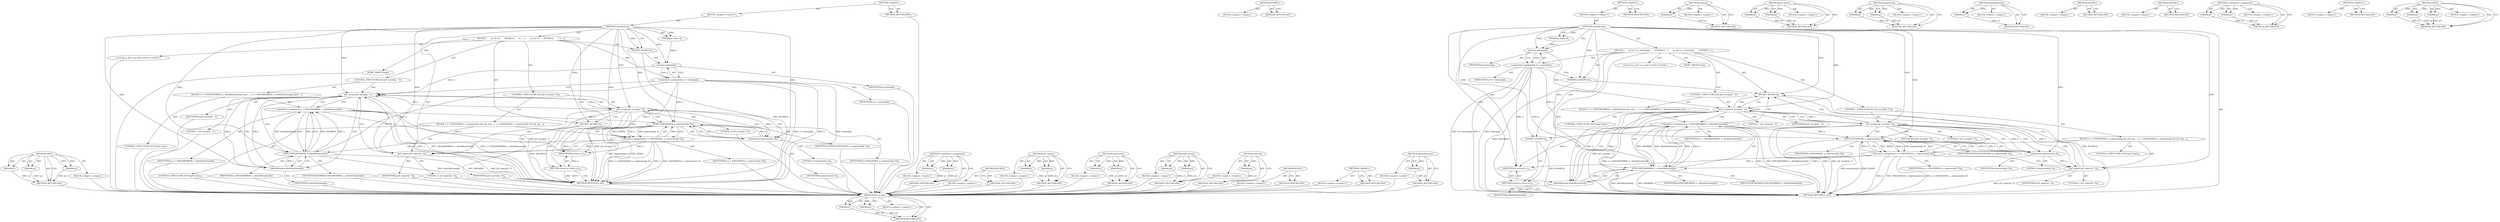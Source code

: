 digraph "EXP2" {
vulnerable_93 [label=<(METHOD,EXP2)>];
vulnerable_94 [label=<(PARAM,p1)>];
vulnerable_95 [label=<(PARAM,p2)>];
vulnerable_96 [label=<(PARAM,p3)>];
vulnerable_97 [label=<(BLOCK,&lt;empty&gt;,&lt;empty&gt;)>];
vulnerable_98 [label=<(METHOD_RETURN,ANY)>];
vulnerable_6 [label=<(METHOD,&lt;global&gt;)<SUB>1</SUB>>];
vulnerable_7 [label=<(BLOCK,&lt;empty&gt;,&lt;empty&gt;)<SUB>1</SUB>>];
vulnerable_8 [label=<(METHOD,memberexp)<SUB>1</SUB>>];
vulnerable_9 [label=<(PARAM,js_State *J)<SUB>1</SUB>>];
vulnerable_10 [label=<(BLOCK,{
       js_Ast *a;
       INCREC();
       a =...,{
       js_Ast *a;
       INCREC();
       a =...)<SUB>2</SUB>>];
vulnerable_11 [label="<(LOCAL,js_Ast* a: js_Ast*)<SUB>3</SUB>>"];
vulnerable_12 [label=<(INCREC,INCREC())<SUB>4</SUB>>];
vulnerable_13 [label=<(&lt;operator&gt;.assignment,a = newexp(J))<SUB>5</SUB>>];
vulnerable_14 [label=<(IDENTIFIER,a,a = newexp(J))<SUB>5</SUB>>];
vulnerable_15 [label=<(newexp,newexp(J))<SUB>5</SUB>>];
vulnerable_16 [label=<(IDENTIFIER,J,newexp(J))<SUB>5</SUB>>];
vulnerable_17 [label=<(JUMP_TARGET,loop)<SUB>6</SUB>>];
vulnerable_18 [label=<(CONTROL_STRUCTURE,IF,if (jsP_accept(J, '.')))<SUB>7</SUB>>];
vulnerable_19 [label=<(jsP_accept,jsP_accept(J, '.'))<SUB>7</SUB>>];
vulnerable_20 [label=<(IDENTIFIER,J,jsP_accept(J, '.'))<SUB>7</SUB>>];
vulnerable_21 [label=<(LITERAL,'.',jsP_accept(J, '.'))<SUB>7</SUB>>];
vulnerable_22 [label=<(BLOCK,{ a = EXP2(MEMBER, a, identifiername(J)); goto ...,{ a = EXP2(MEMBER, a, identifiername(J)); goto ...)<SUB>7</SUB>>];
vulnerable_23 [label=<(&lt;operator&gt;.assignment,a = EXP2(MEMBER, a, identifiername(J)))<SUB>7</SUB>>];
vulnerable_24 [label=<(IDENTIFIER,a,a = EXP2(MEMBER, a, identifiername(J)))<SUB>7</SUB>>];
vulnerable_25 [label=<(EXP2,EXP2(MEMBER, a, identifiername(J)))<SUB>7</SUB>>];
vulnerable_26 [label=<(IDENTIFIER,MEMBER,EXP2(MEMBER, a, identifiername(J)))<SUB>7</SUB>>];
vulnerable_27 [label=<(IDENTIFIER,a,EXP2(MEMBER, a, identifiername(J)))<SUB>7</SUB>>];
vulnerable_28 [label=<(identifiername,identifiername(J))<SUB>7</SUB>>];
vulnerable_29 [label=<(IDENTIFIER,J,identifiername(J))<SUB>7</SUB>>];
vulnerable_30 [label=<(CONTROL_STRUCTURE,GOTO,goto loop;)<SUB>7</SUB>>];
vulnerable_31 [label=<(CONTROL_STRUCTURE,IF,if (jsP_accept(J, '[')))<SUB>8</SUB>>];
vulnerable_32 [label=<(jsP_accept,jsP_accept(J, '['))<SUB>8</SUB>>];
vulnerable_33 [label=<(IDENTIFIER,J,jsP_accept(J, '['))<SUB>8</SUB>>];
vulnerable_34 [label=<(LITERAL,'[',jsP_accept(J, '['))<SUB>8</SUB>>];
vulnerable_35 [label=<(BLOCK,{ a = EXP2(INDEX, a, expression(J, 0)); jsP_exp...,{ a = EXP2(INDEX, a, expression(J, 0)); jsP_exp...)<SUB>8</SUB>>];
vulnerable_36 [label=<(&lt;operator&gt;.assignment,a = EXP2(INDEX, a, expression(J, 0)))<SUB>8</SUB>>];
vulnerable_37 [label=<(IDENTIFIER,a,a = EXP2(INDEX, a, expression(J, 0)))<SUB>8</SUB>>];
vulnerable_38 [label=<(EXP2,EXP2(INDEX, a, expression(J, 0)))<SUB>8</SUB>>];
vulnerable_39 [label=<(IDENTIFIER,INDEX,EXP2(INDEX, a, expression(J, 0)))<SUB>8</SUB>>];
vulnerable_40 [label=<(IDENTIFIER,a,EXP2(INDEX, a, expression(J, 0)))<SUB>8</SUB>>];
vulnerable_41 [label=<(expression,expression(J, 0))<SUB>8</SUB>>];
vulnerable_42 [label=<(IDENTIFIER,J,expression(J, 0))<SUB>8</SUB>>];
vulnerable_43 [label=<(LITERAL,0,expression(J, 0))<SUB>8</SUB>>];
vulnerable_44 [label=<(jsP_expect,jsP_expect(J, ']'))<SUB>8</SUB>>];
vulnerable_45 [label=<(IDENTIFIER,J,jsP_expect(J, ']'))<SUB>8</SUB>>];
vulnerable_46 [label=<(LITERAL,']',jsP_expect(J, ']'))<SUB>8</SUB>>];
vulnerable_47 [label=<(CONTROL_STRUCTURE,GOTO,goto loop;)<SUB>8</SUB>>];
vulnerable_48 [label=<(DECREC,DECREC())<SUB>9</SUB>>];
vulnerable_49 [label=<(RETURN,return a;,return a;)<SUB>10</SUB>>];
vulnerable_50 [label=<(IDENTIFIER,a,return a;)<SUB>10</SUB>>];
vulnerable_51 [label=<(METHOD_RETURN,js_Ast)<SUB>1</SUB>>];
vulnerable_53 [label=<(METHOD_RETURN,ANY)<SUB>1</SUB>>];
vulnerable_79 [label=<(METHOD,&lt;operator&gt;.assignment)>];
vulnerable_80 [label=<(PARAM,p1)>];
vulnerable_81 [label=<(PARAM,p2)>];
vulnerable_82 [label=<(BLOCK,&lt;empty&gt;,&lt;empty&gt;)>];
vulnerable_83 [label=<(METHOD_RETURN,ANY)>];
vulnerable_113 [label=<(METHOD,DECREC)>];
vulnerable_114 [label=<(BLOCK,&lt;empty&gt;,&lt;empty&gt;)>];
vulnerable_115 [label=<(METHOD_RETURN,ANY)>];
vulnerable_108 [label=<(METHOD,jsP_expect)>];
vulnerable_109 [label=<(PARAM,p1)>];
vulnerable_110 [label=<(PARAM,p2)>];
vulnerable_111 [label=<(BLOCK,&lt;empty&gt;,&lt;empty&gt;)>];
vulnerable_112 [label=<(METHOD_RETURN,ANY)>];
vulnerable_103 [label=<(METHOD,expression)>];
vulnerable_104 [label=<(PARAM,p1)>];
vulnerable_105 [label=<(PARAM,p2)>];
vulnerable_106 [label=<(BLOCK,&lt;empty&gt;,&lt;empty&gt;)>];
vulnerable_107 [label=<(METHOD_RETURN,ANY)>];
vulnerable_88 [label=<(METHOD,jsP_accept)>];
vulnerable_89 [label=<(PARAM,p1)>];
vulnerable_90 [label=<(PARAM,p2)>];
vulnerable_91 [label=<(BLOCK,&lt;empty&gt;,&lt;empty&gt;)>];
vulnerable_92 [label=<(METHOD_RETURN,ANY)>];
vulnerable_84 [label=<(METHOD,newexp)>];
vulnerable_85 [label=<(PARAM,p1)>];
vulnerable_86 [label=<(BLOCK,&lt;empty&gt;,&lt;empty&gt;)>];
vulnerable_87 [label=<(METHOD_RETURN,ANY)>];
vulnerable_76 [label=<(METHOD,INCREC)>];
vulnerable_77 [label=<(BLOCK,&lt;empty&gt;,&lt;empty&gt;)>];
vulnerable_78 [label=<(METHOD_RETURN,ANY)>];
vulnerable_70 [label=<(METHOD,&lt;global&gt;)<SUB>1</SUB>>];
vulnerable_71 [label=<(BLOCK,&lt;empty&gt;,&lt;empty&gt;)>];
vulnerable_72 [label=<(METHOD_RETURN,ANY)>];
vulnerable_99 [label=<(METHOD,identifiername)>];
vulnerable_100 [label=<(PARAM,p1)>];
vulnerable_101 [label=<(BLOCK,&lt;empty&gt;,&lt;empty&gt;)>];
vulnerable_102 [label=<(METHOD_RETURN,ANY)>];
fixed_92 [label=<(METHOD,jsP_accept)>];
fixed_93 [label=<(PARAM,p1)>];
fixed_94 [label=<(PARAM,p2)>];
fixed_95 [label=<(BLOCK,&lt;empty&gt;,&lt;empty&gt;)>];
fixed_96 [label=<(METHOD_RETURN,ANY)>];
fixed_117 [label=<(METHOD,POPREC)>];
fixed_118 [label=<(BLOCK,&lt;empty&gt;,&lt;empty&gt;)>];
fixed_119 [label=<(METHOD_RETURN,ANY)>];
fixed_6 [label=<(METHOD,&lt;global&gt;)<SUB>1</SUB>>];
fixed_7 [label=<(BLOCK,&lt;empty&gt;,&lt;empty&gt;)<SUB>1</SUB>>];
fixed_8 [label=<(METHOD,memberexp)<SUB>1</SUB>>];
fixed_9 [label=<(PARAM,js_State *J)<SUB>1</SUB>>];
fixed_10 [label=<(BLOCK,{
       js_Ast *a = newexp(J);
       SAVEREC(...,{
       js_Ast *a = newexp(J);
       SAVEREC(...)<SUB>2</SUB>>];
fixed_11 [label="<(LOCAL,js_Ast* a: js_Ast*)<SUB>3</SUB>>"];
fixed_12 [label=<(&lt;operator&gt;.assignment,*a = newexp(J))<SUB>3</SUB>>];
fixed_13 [label=<(IDENTIFIER,a,*a = newexp(J))<SUB>3</SUB>>];
fixed_14 [label=<(newexp,newexp(J))<SUB>3</SUB>>];
fixed_15 [label=<(IDENTIFIER,J,newexp(J))<SUB>3</SUB>>];
fixed_16 [label=<(SAVEREC,SAVEREC())<SUB>4</SUB>>];
fixed_17 [label=<(JUMP_TARGET,loop)<SUB>5</SUB>>];
fixed_18 [label=<(INCREC,INCREC())<SUB>6</SUB>>];
fixed_19 [label=<(CONTROL_STRUCTURE,IF,if (jsP_accept(J, '.')))<SUB>7</SUB>>];
fixed_20 [label=<(jsP_accept,jsP_accept(J, '.'))<SUB>7</SUB>>];
fixed_21 [label=<(IDENTIFIER,J,jsP_accept(J, '.'))<SUB>7</SUB>>];
fixed_22 [label=<(LITERAL,'.',jsP_accept(J, '.'))<SUB>7</SUB>>];
fixed_23 [label=<(BLOCK,{ a = EXP2(MEMBER, a, identifiername(J)); goto ...,{ a = EXP2(MEMBER, a, identifiername(J)); goto ...)<SUB>7</SUB>>];
fixed_24 [label=<(&lt;operator&gt;.assignment,a = EXP2(MEMBER, a, identifiername(J)))<SUB>7</SUB>>];
fixed_25 [label=<(IDENTIFIER,a,a = EXP2(MEMBER, a, identifiername(J)))<SUB>7</SUB>>];
fixed_26 [label=<(EXP2,EXP2(MEMBER, a, identifiername(J)))<SUB>7</SUB>>];
fixed_27 [label=<(IDENTIFIER,MEMBER,EXP2(MEMBER, a, identifiername(J)))<SUB>7</SUB>>];
fixed_28 [label=<(IDENTIFIER,a,EXP2(MEMBER, a, identifiername(J)))<SUB>7</SUB>>];
fixed_29 [label=<(identifiername,identifiername(J))<SUB>7</SUB>>];
fixed_30 [label=<(IDENTIFIER,J,identifiername(J))<SUB>7</SUB>>];
fixed_31 [label=<(CONTROL_STRUCTURE,GOTO,goto loop;)<SUB>7</SUB>>];
fixed_32 [label=<(CONTROL_STRUCTURE,IF,if (jsP_accept(J, '[')))<SUB>8</SUB>>];
fixed_33 [label=<(jsP_accept,jsP_accept(J, '['))<SUB>8</SUB>>];
fixed_34 [label=<(IDENTIFIER,J,jsP_accept(J, '['))<SUB>8</SUB>>];
fixed_35 [label=<(LITERAL,'[',jsP_accept(J, '['))<SUB>8</SUB>>];
fixed_36 [label=<(BLOCK,{ a = EXP2(INDEX, a, expression(J, 0)); jsP_exp...,{ a = EXP2(INDEX, a, expression(J, 0)); jsP_exp...)<SUB>8</SUB>>];
fixed_37 [label=<(&lt;operator&gt;.assignment,a = EXP2(INDEX, a, expression(J, 0)))<SUB>8</SUB>>];
fixed_38 [label=<(IDENTIFIER,a,a = EXP2(INDEX, a, expression(J, 0)))<SUB>8</SUB>>];
fixed_39 [label=<(EXP2,EXP2(INDEX, a, expression(J, 0)))<SUB>8</SUB>>];
fixed_40 [label=<(IDENTIFIER,INDEX,EXP2(INDEX, a, expression(J, 0)))<SUB>8</SUB>>];
fixed_41 [label=<(IDENTIFIER,a,EXP2(INDEX, a, expression(J, 0)))<SUB>8</SUB>>];
fixed_42 [label=<(expression,expression(J, 0))<SUB>8</SUB>>];
fixed_43 [label=<(IDENTIFIER,J,expression(J, 0))<SUB>8</SUB>>];
fixed_44 [label=<(LITERAL,0,expression(J, 0))<SUB>8</SUB>>];
fixed_45 [label=<(jsP_expect,jsP_expect(J, ']'))<SUB>8</SUB>>];
fixed_46 [label=<(IDENTIFIER,J,jsP_expect(J, ']'))<SUB>8</SUB>>];
fixed_47 [label=<(LITERAL,']',jsP_expect(J, ']'))<SUB>8</SUB>>];
fixed_48 [label=<(CONTROL_STRUCTURE,GOTO,goto loop;)<SUB>8</SUB>>];
fixed_49 [label=<(POPREC,POPREC())<SUB>9</SUB>>];
fixed_50 [label=<(RETURN,return a;,return a;)<SUB>10</SUB>>];
fixed_51 [label=<(IDENTIFIER,a,return a;)<SUB>10</SUB>>];
fixed_52 [label=<(METHOD_RETURN,js_Ast)<SUB>1</SUB>>];
fixed_54 [label=<(METHOD_RETURN,ANY)<SUB>1</SUB>>];
fixed_82 [label=<(METHOD,newexp)>];
fixed_83 [label=<(PARAM,p1)>];
fixed_84 [label=<(BLOCK,&lt;empty&gt;,&lt;empty&gt;)>];
fixed_85 [label=<(METHOD_RETURN,ANY)>];
fixed_112 [label=<(METHOD,jsP_expect)>];
fixed_113 [label=<(PARAM,p1)>];
fixed_114 [label=<(PARAM,p2)>];
fixed_115 [label=<(BLOCK,&lt;empty&gt;,&lt;empty&gt;)>];
fixed_116 [label=<(METHOD_RETURN,ANY)>];
fixed_107 [label=<(METHOD,expression)>];
fixed_108 [label=<(PARAM,p1)>];
fixed_109 [label=<(PARAM,p2)>];
fixed_110 [label=<(BLOCK,&lt;empty&gt;,&lt;empty&gt;)>];
fixed_111 [label=<(METHOD_RETURN,ANY)>];
fixed_103 [label=<(METHOD,identifiername)>];
fixed_104 [label=<(PARAM,p1)>];
fixed_105 [label=<(BLOCK,&lt;empty&gt;,&lt;empty&gt;)>];
fixed_106 [label=<(METHOD_RETURN,ANY)>];
fixed_89 [label=<(METHOD,INCREC)>];
fixed_90 [label=<(BLOCK,&lt;empty&gt;,&lt;empty&gt;)>];
fixed_91 [label=<(METHOD_RETURN,ANY)>];
fixed_86 [label=<(METHOD,SAVEREC)>];
fixed_87 [label=<(BLOCK,&lt;empty&gt;,&lt;empty&gt;)>];
fixed_88 [label=<(METHOD_RETURN,ANY)>];
fixed_77 [label=<(METHOD,&lt;operator&gt;.assignment)>];
fixed_78 [label=<(PARAM,p1)>];
fixed_79 [label=<(PARAM,p2)>];
fixed_80 [label=<(BLOCK,&lt;empty&gt;,&lt;empty&gt;)>];
fixed_81 [label=<(METHOD_RETURN,ANY)>];
fixed_71 [label=<(METHOD,&lt;global&gt;)<SUB>1</SUB>>];
fixed_72 [label=<(BLOCK,&lt;empty&gt;,&lt;empty&gt;)>];
fixed_73 [label=<(METHOD_RETURN,ANY)>];
fixed_97 [label=<(METHOD,EXP2)>];
fixed_98 [label=<(PARAM,p1)>];
fixed_99 [label=<(PARAM,p2)>];
fixed_100 [label=<(PARAM,p3)>];
fixed_101 [label=<(BLOCK,&lt;empty&gt;,&lt;empty&gt;)>];
fixed_102 [label=<(METHOD_RETURN,ANY)>];
vulnerable_93 -> vulnerable_94  [key=0, label="AST: "];
vulnerable_93 -> vulnerable_94  [key=1, label="DDG: "];
vulnerable_93 -> vulnerable_97  [key=0, label="AST: "];
vulnerable_93 -> vulnerable_95  [key=0, label="AST: "];
vulnerable_93 -> vulnerable_95  [key=1, label="DDG: "];
vulnerable_93 -> vulnerable_98  [key=0, label="AST: "];
vulnerable_93 -> vulnerable_98  [key=1, label="CFG: "];
vulnerable_93 -> vulnerable_96  [key=0, label="AST: "];
vulnerable_93 -> vulnerable_96  [key=1, label="DDG: "];
vulnerable_94 -> vulnerable_98  [key=0, label="DDG: p1"];
vulnerable_95 -> vulnerable_98  [key=0, label="DDG: p2"];
vulnerable_96 -> vulnerable_98  [key=0, label="DDG: p3"];
vulnerable_97 -> fixed_92  [key=0];
vulnerable_98 -> fixed_92  [key=0];
vulnerable_6 -> vulnerable_7  [key=0, label="AST: "];
vulnerable_6 -> vulnerable_53  [key=0, label="AST: "];
vulnerable_6 -> vulnerable_53  [key=1, label="CFG: "];
vulnerable_7 -> vulnerable_8  [key=0, label="AST: "];
vulnerable_8 -> vulnerable_9  [key=0, label="AST: "];
vulnerable_8 -> vulnerable_9  [key=1, label="DDG: "];
vulnerable_8 -> vulnerable_10  [key=0, label="AST: "];
vulnerable_8 -> vulnerable_51  [key=0, label="AST: "];
vulnerable_8 -> vulnerable_12  [key=0, label="CFG: "];
vulnerable_8 -> vulnerable_12  [key=1, label="DDG: "];
vulnerable_8 -> vulnerable_48  [key=0, label="DDG: "];
vulnerable_8 -> vulnerable_50  [key=0, label="DDG: "];
vulnerable_8 -> vulnerable_15  [key=0, label="DDG: "];
vulnerable_8 -> vulnerable_19  [key=0, label="DDG: "];
vulnerable_8 -> vulnerable_32  [key=0, label="DDG: "];
vulnerable_8 -> vulnerable_44  [key=0, label="DDG: "];
vulnerable_8 -> vulnerable_25  [key=0, label="DDG: "];
vulnerable_8 -> vulnerable_38  [key=0, label="DDG: "];
vulnerable_8 -> vulnerable_28  [key=0, label="DDG: "];
vulnerable_8 -> vulnerable_41  [key=0, label="DDG: "];
vulnerable_9 -> vulnerable_15  [key=0, label="DDG: J"];
vulnerable_10 -> vulnerable_11  [key=0, label="AST: "];
vulnerable_10 -> vulnerable_12  [key=0, label="AST: "];
vulnerable_10 -> vulnerable_13  [key=0, label="AST: "];
vulnerable_10 -> vulnerable_17  [key=0, label="AST: "];
vulnerable_10 -> vulnerable_18  [key=0, label="AST: "];
vulnerable_10 -> vulnerable_31  [key=0, label="AST: "];
vulnerable_10 -> vulnerable_48  [key=0, label="AST: "];
vulnerable_10 -> vulnerable_49  [key=0, label="AST: "];
vulnerable_11 -> fixed_92  [key=0];
vulnerable_12 -> vulnerable_15  [key=0, label="CFG: "];
vulnerable_12 -> vulnerable_51  [key=0, label="DDG: INCREC()"];
vulnerable_13 -> vulnerable_14  [key=0, label="AST: "];
vulnerable_13 -> vulnerable_15  [key=0, label="AST: "];
vulnerable_13 -> vulnerable_19  [key=0, label="CFG: "];
vulnerable_13 -> vulnerable_51  [key=0, label="DDG: a"];
vulnerable_13 -> vulnerable_51  [key=1, label="DDG: newexp(J)"];
vulnerable_13 -> vulnerable_51  [key=2, label="DDG: a = newexp(J)"];
vulnerable_13 -> vulnerable_50  [key=0, label="DDG: a"];
vulnerable_13 -> vulnerable_25  [key=0, label="DDG: a"];
vulnerable_13 -> vulnerable_38  [key=0, label="DDG: a"];
vulnerable_14 -> fixed_92  [key=0];
vulnerable_15 -> vulnerable_16  [key=0, label="AST: "];
vulnerable_15 -> vulnerable_13  [key=0, label="CFG: "];
vulnerable_15 -> vulnerable_13  [key=1, label="DDG: J"];
vulnerable_15 -> vulnerable_19  [key=0, label="DDG: J"];
vulnerable_16 -> fixed_92  [key=0];
vulnerable_17 -> fixed_92  [key=0];
vulnerable_18 -> vulnerable_19  [key=0, label="AST: "];
vulnerable_18 -> vulnerable_22  [key=0, label="AST: "];
vulnerable_19 -> vulnerable_20  [key=0, label="AST: "];
vulnerable_19 -> vulnerable_21  [key=0, label="AST: "];
vulnerable_19 -> vulnerable_28  [key=0, label="CFG: "];
vulnerable_19 -> vulnerable_28  [key=1, label="DDG: J"];
vulnerable_19 -> vulnerable_28  [key=2, label="CDG: "];
vulnerable_19 -> vulnerable_32  [key=0, label="CFG: "];
vulnerable_19 -> vulnerable_32  [key=1, label="DDG: J"];
vulnerable_19 -> vulnerable_51  [key=0, label="DDG: jsP_accept(J, '.')"];
vulnerable_19 -> vulnerable_23  [key=0, label="CDG: "];
vulnerable_19 -> vulnerable_19  [key=0, label="CDG: "];
vulnerable_19 -> vulnerable_25  [key=0, label="CDG: "];
vulnerable_20 -> fixed_92  [key=0];
vulnerable_21 -> fixed_92  [key=0];
vulnerable_22 -> vulnerable_23  [key=0, label="AST: "];
vulnerable_22 -> vulnerable_30  [key=0, label="AST: "];
vulnerable_23 -> vulnerable_24  [key=0, label="AST: "];
vulnerable_23 -> vulnerable_25  [key=0, label="AST: "];
vulnerable_23 -> vulnerable_25  [key=1, label="DDG: a"];
vulnerable_23 -> vulnerable_19  [key=0, label="CFG: "];
vulnerable_23 -> vulnerable_51  [key=0, label="DDG: a"];
vulnerable_23 -> vulnerable_51  [key=1, label="DDG: EXP2(MEMBER, a, identifiername(J))"];
vulnerable_23 -> vulnerable_51  [key=2, label="DDG: a = EXP2(MEMBER, a, identifiername(J))"];
vulnerable_23 -> vulnerable_50  [key=0, label="DDG: a"];
vulnerable_23 -> vulnerable_38  [key=0, label="DDG: a"];
vulnerable_24 -> fixed_92  [key=0];
vulnerable_25 -> vulnerable_26  [key=0, label="AST: "];
vulnerable_25 -> vulnerable_27  [key=0, label="AST: "];
vulnerable_25 -> vulnerable_28  [key=0, label="AST: "];
vulnerable_25 -> vulnerable_23  [key=0, label="CFG: "];
vulnerable_25 -> vulnerable_23  [key=1, label="DDG: MEMBER"];
vulnerable_25 -> vulnerable_23  [key=2, label="DDG: a"];
vulnerable_25 -> vulnerable_23  [key=3, label="DDG: identifiername(J)"];
vulnerable_25 -> vulnerable_51  [key=0, label="DDG: identifiername(J)"];
vulnerable_25 -> vulnerable_51  [key=1, label="DDG: MEMBER"];
vulnerable_26 -> fixed_92  [key=0];
vulnerable_27 -> fixed_92  [key=0];
vulnerable_28 -> vulnerable_29  [key=0, label="AST: "];
vulnerable_28 -> vulnerable_25  [key=0, label="CFG: "];
vulnerable_28 -> vulnerable_25  [key=1, label="DDG: J"];
vulnerable_28 -> vulnerable_19  [key=0, label="DDG: J"];
vulnerable_29 -> fixed_92  [key=0];
vulnerable_30 -> fixed_92  [key=0];
vulnerable_31 -> vulnerable_32  [key=0, label="AST: "];
vulnerable_31 -> vulnerable_35  [key=0, label="AST: "];
vulnerable_32 -> vulnerable_33  [key=0, label="AST: "];
vulnerable_32 -> vulnerable_34  [key=0, label="AST: "];
vulnerable_32 -> vulnerable_48  [key=0, label="CFG: "];
vulnerable_32 -> vulnerable_41  [key=0, label="CFG: "];
vulnerable_32 -> vulnerable_41  [key=1, label="DDG: J"];
vulnerable_32 -> vulnerable_41  [key=2, label="CDG: "];
vulnerable_32 -> vulnerable_51  [key=0, label="DDG: J"];
vulnerable_32 -> vulnerable_51  [key=1, label="DDG: jsP_accept(J, '[')"];
vulnerable_32 -> vulnerable_32  [key=0, label="CDG: "];
vulnerable_32 -> vulnerable_19  [key=0, label="CDG: "];
vulnerable_32 -> vulnerable_36  [key=0, label="CDG: "];
vulnerable_32 -> vulnerable_38  [key=0, label="CDG: "];
vulnerable_32 -> vulnerable_44  [key=0, label="CDG: "];
vulnerable_33 -> fixed_92  [key=0];
vulnerable_34 -> fixed_92  [key=0];
vulnerable_35 -> vulnerable_36  [key=0, label="AST: "];
vulnerable_35 -> vulnerable_44  [key=0, label="AST: "];
vulnerable_35 -> vulnerable_47  [key=0, label="AST: "];
vulnerable_36 -> vulnerable_37  [key=0, label="AST: "];
vulnerable_36 -> vulnerable_38  [key=0, label="AST: "];
vulnerable_36 -> vulnerable_38  [key=1, label="DDG: a"];
vulnerable_36 -> vulnerable_44  [key=0, label="CFG: "];
vulnerable_36 -> vulnerable_51  [key=0, label="DDG: a"];
vulnerable_36 -> vulnerable_51  [key=1, label="DDG: EXP2(INDEX, a, expression(J, 0))"];
vulnerable_36 -> vulnerable_51  [key=2, label="DDG: a = EXP2(INDEX, a, expression(J, 0))"];
vulnerable_36 -> vulnerable_50  [key=0, label="DDG: a"];
vulnerable_36 -> vulnerable_25  [key=0, label="DDG: a"];
vulnerable_37 -> fixed_92  [key=0];
vulnerable_38 -> vulnerable_39  [key=0, label="AST: "];
vulnerable_38 -> vulnerable_40  [key=0, label="AST: "];
vulnerable_38 -> vulnerable_41  [key=0, label="AST: "];
vulnerable_38 -> vulnerable_36  [key=0, label="CFG: "];
vulnerable_38 -> vulnerable_36  [key=1, label="DDG: INDEX"];
vulnerable_38 -> vulnerable_36  [key=2, label="DDG: a"];
vulnerable_38 -> vulnerable_36  [key=3, label="DDG: expression(J, 0)"];
vulnerable_38 -> vulnerable_51  [key=0, label="DDG: expression(J, 0)"];
vulnerable_38 -> vulnerable_51  [key=1, label="DDG: INDEX"];
vulnerable_39 -> fixed_92  [key=0];
vulnerable_40 -> fixed_92  [key=0];
vulnerable_41 -> vulnerable_42  [key=0, label="AST: "];
vulnerable_41 -> vulnerable_43  [key=0, label="AST: "];
vulnerable_41 -> vulnerable_38  [key=0, label="CFG: "];
vulnerable_41 -> vulnerable_38  [key=1, label="DDG: J"];
vulnerable_41 -> vulnerable_38  [key=2, label="DDG: 0"];
vulnerable_41 -> vulnerable_44  [key=0, label="DDG: J"];
vulnerable_42 -> fixed_92  [key=0];
vulnerable_43 -> fixed_92  [key=0];
vulnerable_44 -> vulnerable_45  [key=0, label="AST: "];
vulnerable_44 -> vulnerable_46  [key=0, label="AST: "];
vulnerable_44 -> vulnerable_19  [key=0, label="CFG: "];
vulnerable_44 -> vulnerable_19  [key=1, label="DDG: J"];
vulnerable_44 -> vulnerable_51  [key=0, label="DDG: jsP_expect(J, ']')"];
vulnerable_45 -> fixed_92  [key=0];
vulnerable_46 -> fixed_92  [key=0];
vulnerable_47 -> fixed_92  [key=0];
vulnerable_48 -> vulnerable_49  [key=0, label="CFG: "];
vulnerable_48 -> vulnerable_51  [key=0, label="DDG: DECREC()"];
vulnerable_49 -> vulnerable_50  [key=0, label="AST: "];
vulnerable_49 -> vulnerable_51  [key=0, label="CFG: "];
vulnerable_49 -> vulnerable_51  [key=1, label="DDG: &lt;RET&gt;"];
vulnerable_50 -> vulnerable_49  [key=0, label="DDG: a"];
vulnerable_51 -> fixed_92  [key=0];
vulnerable_53 -> fixed_92  [key=0];
vulnerable_79 -> vulnerable_80  [key=0, label="AST: "];
vulnerable_79 -> vulnerable_80  [key=1, label="DDG: "];
vulnerable_79 -> vulnerable_82  [key=0, label="AST: "];
vulnerable_79 -> vulnerable_81  [key=0, label="AST: "];
vulnerable_79 -> vulnerable_81  [key=1, label="DDG: "];
vulnerable_79 -> vulnerable_83  [key=0, label="AST: "];
vulnerable_79 -> vulnerable_83  [key=1, label="CFG: "];
vulnerable_80 -> vulnerable_83  [key=0, label="DDG: p1"];
vulnerable_81 -> vulnerable_83  [key=0, label="DDG: p2"];
vulnerable_82 -> fixed_92  [key=0];
vulnerable_83 -> fixed_92  [key=0];
vulnerable_113 -> vulnerable_114  [key=0, label="AST: "];
vulnerable_113 -> vulnerable_115  [key=0, label="AST: "];
vulnerable_113 -> vulnerable_115  [key=1, label="CFG: "];
vulnerable_114 -> fixed_92  [key=0];
vulnerable_115 -> fixed_92  [key=0];
vulnerable_108 -> vulnerable_109  [key=0, label="AST: "];
vulnerable_108 -> vulnerable_109  [key=1, label="DDG: "];
vulnerable_108 -> vulnerable_111  [key=0, label="AST: "];
vulnerable_108 -> vulnerable_110  [key=0, label="AST: "];
vulnerable_108 -> vulnerable_110  [key=1, label="DDG: "];
vulnerable_108 -> vulnerable_112  [key=0, label="AST: "];
vulnerable_108 -> vulnerable_112  [key=1, label="CFG: "];
vulnerable_109 -> vulnerable_112  [key=0, label="DDG: p1"];
vulnerable_110 -> vulnerable_112  [key=0, label="DDG: p2"];
vulnerable_111 -> fixed_92  [key=0];
vulnerable_112 -> fixed_92  [key=0];
vulnerable_103 -> vulnerable_104  [key=0, label="AST: "];
vulnerable_103 -> vulnerable_104  [key=1, label="DDG: "];
vulnerable_103 -> vulnerable_106  [key=0, label="AST: "];
vulnerable_103 -> vulnerable_105  [key=0, label="AST: "];
vulnerable_103 -> vulnerable_105  [key=1, label="DDG: "];
vulnerable_103 -> vulnerable_107  [key=0, label="AST: "];
vulnerable_103 -> vulnerable_107  [key=1, label="CFG: "];
vulnerable_104 -> vulnerable_107  [key=0, label="DDG: p1"];
vulnerable_105 -> vulnerable_107  [key=0, label="DDG: p2"];
vulnerable_106 -> fixed_92  [key=0];
vulnerable_107 -> fixed_92  [key=0];
vulnerable_88 -> vulnerable_89  [key=0, label="AST: "];
vulnerable_88 -> vulnerable_89  [key=1, label="DDG: "];
vulnerable_88 -> vulnerable_91  [key=0, label="AST: "];
vulnerable_88 -> vulnerable_90  [key=0, label="AST: "];
vulnerable_88 -> vulnerable_90  [key=1, label="DDG: "];
vulnerable_88 -> vulnerable_92  [key=0, label="AST: "];
vulnerable_88 -> vulnerable_92  [key=1, label="CFG: "];
vulnerable_89 -> vulnerable_92  [key=0, label="DDG: p1"];
vulnerable_90 -> vulnerable_92  [key=0, label="DDG: p2"];
vulnerable_91 -> fixed_92  [key=0];
vulnerable_92 -> fixed_92  [key=0];
vulnerable_84 -> vulnerable_85  [key=0, label="AST: "];
vulnerable_84 -> vulnerable_85  [key=1, label="DDG: "];
vulnerable_84 -> vulnerable_86  [key=0, label="AST: "];
vulnerable_84 -> vulnerable_87  [key=0, label="AST: "];
vulnerable_84 -> vulnerable_87  [key=1, label="CFG: "];
vulnerable_85 -> vulnerable_87  [key=0, label="DDG: p1"];
vulnerable_86 -> fixed_92  [key=0];
vulnerable_87 -> fixed_92  [key=0];
vulnerable_76 -> vulnerable_77  [key=0, label="AST: "];
vulnerable_76 -> vulnerable_78  [key=0, label="AST: "];
vulnerable_76 -> vulnerable_78  [key=1, label="CFG: "];
vulnerable_77 -> fixed_92  [key=0];
vulnerable_78 -> fixed_92  [key=0];
vulnerable_70 -> vulnerable_71  [key=0, label="AST: "];
vulnerable_70 -> vulnerable_72  [key=0, label="AST: "];
vulnerable_70 -> vulnerable_72  [key=1, label="CFG: "];
vulnerable_71 -> fixed_92  [key=0];
vulnerable_72 -> fixed_92  [key=0];
vulnerable_99 -> vulnerable_100  [key=0, label="AST: "];
vulnerable_99 -> vulnerable_100  [key=1, label="DDG: "];
vulnerable_99 -> vulnerable_101  [key=0, label="AST: "];
vulnerable_99 -> vulnerable_102  [key=0, label="AST: "];
vulnerable_99 -> vulnerable_102  [key=1, label="CFG: "];
vulnerable_100 -> vulnerable_102  [key=0, label="DDG: p1"];
vulnerable_101 -> fixed_92  [key=0];
vulnerable_102 -> fixed_92  [key=0];
fixed_92 -> fixed_93  [key=0, label="AST: "];
fixed_92 -> fixed_93  [key=1, label="DDG: "];
fixed_92 -> fixed_95  [key=0, label="AST: "];
fixed_92 -> fixed_94  [key=0, label="AST: "];
fixed_92 -> fixed_94  [key=1, label="DDG: "];
fixed_92 -> fixed_96  [key=0, label="AST: "];
fixed_92 -> fixed_96  [key=1, label="CFG: "];
fixed_93 -> fixed_96  [key=0, label="DDG: p1"];
fixed_94 -> fixed_96  [key=0, label="DDG: p2"];
fixed_117 -> fixed_118  [key=0, label="AST: "];
fixed_117 -> fixed_119  [key=0, label="AST: "];
fixed_117 -> fixed_119  [key=1, label="CFG: "];
fixed_6 -> fixed_7  [key=0, label="AST: "];
fixed_6 -> fixed_54  [key=0, label="AST: "];
fixed_6 -> fixed_54  [key=1, label="CFG: "];
fixed_7 -> fixed_8  [key=0, label="AST: "];
fixed_8 -> fixed_9  [key=0, label="AST: "];
fixed_8 -> fixed_9  [key=1, label="DDG: "];
fixed_8 -> fixed_10  [key=0, label="AST: "];
fixed_8 -> fixed_52  [key=0, label="AST: "];
fixed_8 -> fixed_14  [key=0, label="CFG: "];
fixed_8 -> fixed_14  [key=1, label="DDG: "];
fixed_8 -> fixed_16  [key=0, label="DDG: "];
fixed_8 -> fixed_18  [key=0, label="DDG: "];
fixed_8 -> fixed_49  [key=0, label="DDG: "];
fixed_8 -> fixed_51  [key=0, label="DDG: "];
fixed_8 -> fixed_20  [key=0, label="DDG: "];
fixed_8 -> fixed_33  [key=0, label="DDG: "];
fixed_8 -> fixed_45  [key=0, label="DDG: "];
fixed_8 -> fixed_26  [key=0, label="DDG: "];
fixed_8 -> fixed_39  [key=0, label="DDG: "];
fixed_8 -> fixed_29  [key=0, label="DDG: "];
fixed_8 -> fixed_42  [key=0, label="DDG: "];
fixed_9 -> fixed_14  [key=0, label="DDG: J"];
fixed_10 -> fixed_11  [key=0, label="AST: "];
fixed_10 -> fixed_12  [key=0, label="AST: "];
fixed_10 -> fixed_16  [key=0, label="AST: "];
fixed_10 -> fixed_17  [key=0, label="AST: "];
fixed_10 -> fixed_18  [key=0, label="AST: "];
fixed_10 -> fixed_19  [key=0, label="AST: "];
fixed_10 -> fixed_32  [key=0, label="AST: "];
fixed_10 -> fixed_49  [key=0, label="AST: "];
fixed_10 -> fixed_50  [key=0, label="AST: "];
fixed_12 -> fixed_13  [key=0, label="AST: "];
fixed_12 -> fixed_14  [key=0, label="AST: "];
fixed_12 -> fixed_16  [key=0, label="CFG: "];
fixed_12 -> fixed_52  [key=0, label="DDG: a"];
fixed_12 -> fixed_52  [key=1, label="DDG: newexp(J)"];
fixed_12 -> fixed_52  [key=2, label="DDG: *a = newexp(J)"];
fixed_12 -> fixed_51  [key=0, label="DDG: a"];
fixed_12 -> fixed_26  [key=0, label="DDG: a"];
fixed_12 -> fixed_39  [key=0, label="DDG: a"];
fixed_14 -> fixed_15  [key=0, label="AST: "];
fixed_14 -> fixed_12  [key=0, label="CFG: "];
fixed_14 -> fixed_12  [key=1, label="DDG: J"];
fixed_14 -> fixed_20  [key=0, label="DDG: J"];
fixed_16 -> fixed_18  [key=0, label="CFG: "];
fixed_16 -> fixed_52  [key=0, label="DDG: SAVEREC()"];
fixed_18 -> fixed_20  [key=0, label="CFG: "];
fixed_18 -> fixed_52  [key=0, label="DDG: INCREC()"];
fixed_19 -> fixed_20  [key=0, label="AST: "];
fixed_19 -> fixed_23  [key=0, label="AST: "];
fixed_20 -> fixed_21  [key=0, label="AST: "];
fixed_20 -> fixed_22  [key=0, label="AST: "];
fixed_20 -> fixed_29  [key=0, label="CFG: "];
fixed_20 -> fixed_29  [key=1, label="DDG: J"];
fixed_20 -> fixed_29  [key=2, label="CDG: "];
fixed_20 -> fixed_33  [key=0, label="CFG: "];
fixed_20 -> fixed_33  [key=1, label="DDG: J"];
fixed_20 -> fixed_52  [key=0, label="DDG: jsP_accept(J, '.')"];
fixed_20 -> fixed_24  [key=0, label="CDG: "];
fixed_20 -> fixed_26  [key=0, label="CDG: "];
fixed_20 -> fixed_20  [key=0, label="CDG: "];
fixed_20 -> fixed_18  [key=0, label="CDG: "];
fixed_23 -> fixed_24  [key=0, label="AST: "];
fixed_23 -> fixed_31  [key=0, label="AST: "];
fixed_24 -> fixed_25  [key=0, label="AST: "];
fixed_24 -> fixed_26  [key=0, label="AST: "];
fixed_24 -> fixed_26  [key=1, label="DDG: a"];
fixed_24 -> fixed_18  [key=0, label="CFG: "];
fixed_24 -> fixed_52  [key=0, label="DDG: a"];
fixed_24 -> fixed_52  [key=1, label="DDG: EXP2(MEMBER, a, identifiername(J))"];
fixed_24 -> fixed_52  [key=2, label="DDG: a = EXP2(MEMBER, a, identifiername(J))"];
fixed_24 -> fixed_51  [key=0, label="DDG: a"];
fixed_24 -> fixed_39  [key=0, label="DDG: a"];
fixed_26 -> fixed_27  [key=0, label="AST: "];
fixed_26 -> fixed_28  [key=0, label="AST: "];
fixed_26 -> fixed_29  [key=0, label="AST: "];
fixed_26 -> fixed_24  [key=0, label="CFG: "];
fixed_26 -> fixed_24  [key=1, label="DDG: MEMBER"];
fixed_26 -> fixed_24  [key=2, label="DDG: a"];
fixed_26 -> fixed_24  [key=3, label="DDG: identifiername(J)"];
fixed_26 -> fixed_52  [key=0, label="DDG: identifiername(J)"];
fixed_26 -> fixed_52  [key=1, label="DDG: MEMBER"];
fixed_29 -> fixed_30  [key=0, label="AST: "];
fixed_29 -> fixed_26  [key=0, label="CFG: "];
fixed_29 -> fixed_26  [key=1, label="DDG: J"];
fixed_29 -> fixed_20  [key=0, label="DDG: J"];
fixed_32 -> fixed_33  [key=0, label="AST: "];
fixed_32 -> fixed_36  [key=0, label="AST: "];
fixed_33 -> fixed_34  [key=0, label="AST: "];
fixed_33 -> fixed_35  [key=0, label="AST: "];
fixed_33 -> fixed_49  [key=0, label="CFG: "];
fixed_33 -> fixed_42  [key=0, label="CFG: "];
fixed_33 -> fixed_42  [key=1, label="DDG: J"];
fixed_33 -> fixed_42  [key=2, label="CDG: "];
fixed_33 -> fixed_52  [key=0, label="DDG: J"];
fixed_33 -> fixed_52  [key=1, label="DDG: jsP_accept(J, '[')"];
fixed_33 -> fixed_33  [key=0, label="CDG: "];
fixed_33 -> fixed_37  [key=0, label="CDG: "];
fixed_33 -> fixed_20  [key=0, label="CDG: "];
fixed_33 -> fixed_45  [key=0, label="CDG: "];
fixed_33 -> fixed_18  [key=0, label="CDG: "];
fixed_33 -> fixed_39  [key=0, label="CDG: "];
fixed_36 -> fixed_37  [key=0, label="AST: "];
fixed_36 -> fixed_45  [key=0, label="AST: "];
fixed_36 -> fixed_48  [key=0, label="AST: "];
fixed_37 -> fixed_38  [key=0, label="AST: "];
fixed_37 -> fixed_39  [key=0, label="AST: "];
fixed_37 -> fixed_39  [key=1, label="DDG: a"];
fixed_37 -> fixed_45  [key=0, label="CFG: "];
fixed_37 -> fixed_52  [key=0, label="DDG: a"];
fixed_37 -> fixed_52  [key=1, label="DDG: EXP2(INDEX, a, expression(J, 0))"];
fixed_37 -> fixed_52  [key=2, label="DDG: a = EXP2(INDEX, a, expression(J, 0))"];
fixed_37 -> fixed_51  [key=0, label="DDG: a"];
fixed_37 -> fixed_26  [key=0, label="DDG: a"];
fixed_39 -> fixed_40  [key=0, label="AST: "];
fixed_39 -> fixed_41  [key=0, label="AST: "];
fixed_39 -> fixed_42  [key=0, label="AST: "];
fixed_39 -> fixed_37  [key=0, label="CFG: "];
fixed_39 -> fixed_37  [key=1, label="DDG: INDEX"];
fixed_39 -> fixed_37  [key=2, label="DDG: a"];
fixed_39 -> fixed_37  [key=3, label="DDG: expression(J, 0)"];
fixed_39 -> fixed_52  [key=0, label="DDG: expression(J, 0)"];
fixed_39 -> fixed_52  [key=1, label="DDG: INDEX"];
fixed_42 -> fixed_43  [key=0, label="AST: "];
fixed_42 -> fixed_44  [key=0, label="AST: "];
fixed_42 -> fixed_39  [key=0, label="CFG: "];
fixed_42 -> fixed_39  [key=1, label="DDG: J"];
fixed_42 -> fixed_39  [key=2, label="DDG: 0"];
fixed_42 -> fixed_45  [key=0, label="DDG: J"];
fixed_45 -> fixed_46  [key=0, label="AST: "];
fixed_45 -> fixed_47  [key=0, label="AST: "];
fixed_45 -> fixed_18  [key=0, label="CFG: "];
fixed_45 -> fixed_52  [key=0, label="DDG: jsP_expect(J, ']')"];
fixed_45 -> fixed_20  [key=0, label="DDG: J"];
fixed_49 -> fixed_50  [key=0, label="CFG: "];
fixed_49 -> fixed_52  [key=0, label="DDG: POPREC()"];
fixed_50 -> fixed_51  [key=0, label="AST: "];
fixed_50 -> fixed_52  [key=0, label="CFG: "];
fixed_50 -> fixed_52  [key=1, label="DDG: &lt;RET&gt;"];
fixed_51 -> fixed_50  [key=0, label="DDG: a"];
fixed_82 -> fixed_83  [key=0, label="AST: "];
fixed_82 -> fixed_83  [key=1, label="DDG: "];
fixed_82 -> fixed_84  [key=0, label="AST: "];
fixed_82 -> fixed_85  [key=0, label="AST: "];
fixed_82 -> fixed_85  [key=1, label="CFG: "];
fixed_83 -> fixed_85  [key=0, label="DDG: p1"];
fixed_112 -> fixed_113  [key=0, label="AST: "];
fixed_112 -> fixed_113  [key=1, label="DDG: "];
fixed_112 -> fixed_115  [key=0, label="AST: "];
fixed_112 -> fixed_114  [key=0, label="AST: "];
fixed_112 -> fixed_114  [key=1, label="DDG: "];
fixed_112 -> fixed_116  [key=0, label="AST: "];
fixed_112 -> fixed_116  [key=1, label="CFG: "];
fixed_113 -> fixed_116  [key=0, label="DDG: p1"];
fixed_114 -> fixed_116  [key=0, label="DDG: p2"];
fixed_107 -> fixed_108  [key=0, label="AST: "];
fixed_107 -> fixed_108  [key=1, label="DDG: "];
fixed_107 -> fixed_110  [key=0, label="AST: "];
fixed_107 -> fixed_109  [key=0, label="AST: "];
fixed_107 -> fixed_109  [key=1, label="DDG: "];
fixed_107 -> fixed_111  [key=0, label="AST: "];
fixed_107 -> fixed_111  [key=1, label="CFG: "];
fixed_108 -> fixed_111  [key=0, label="DDG: p1"];
fixed_109 -> fixed_111  [key=0, label="DDG: p2"];
fixed_103 -> fixed_104  [key=0, label="AST: "];
fixed_103 -> fixed_104  [key=1, label="DDG: "];
fixed_103 -> fixed_105  [key=0, label="AST: "];
fixed_103 -> fixed_106  [key=0, label="AST: "];
fixed_103 -> fixed_106  [key=1, label="CFG: "];
fixed_104 -> fixed_106  [key=0, label="DDG: p1"];
fixed_89 -> fixed_90  [key=0, label="AST: "];
fixed_89 -> fixed_91  [key=0, label="AST: "];
fixed_89 -> fixed_91  [key=1, label="CFG: "];
fixed_86 -> fixed_87  [key=0, label="AST: "];
fixed_86 -> fixed_88  [key=0, label="AST: "];
fixed_86 -> fixed_88  [key=1, label="CFG: "];
fixed_77 -> fixed_78  [key=0, label="AST: "];
fixed_77 -> fixed_78  [key=1, label="DDG: "];
fixed_77 -> fixed_80  [key=0, label="AST: "];
fixed_77 -> fixed_79  [key=0, label="AST: "];
fixed_77 -> fixed_79  [key=1, label="DDG: "];
fixed_77 -> fixed_81  [key=0, label="AST: "];
fixed_77 -> fixed_81  [key=1, label="CFG: "];
fixed_78 -> fixed_81  [key=0, label="DDG: p1"];
fixed_79 -> fixed_81  [key=0, label="DDG: p2"];
fixed_71 -> fixed_72  [key=0, label="AST: "];
fixed_71 -> fixed_73  [key=0, label="AST: "];
fixed_71 -> fixed_73  [key=1, label="CFG: "];
fixed_97 -> fixed_98  [key=0, label="AST: "];
fixed_97 -> fixed_98  [key=1, label="DDG: "];
fixed_97 -> fixed_101  [key=0, label="AST: "];
fixed_97 -> fixed_99  [key=0, label="AST: "];
fixed_97 -> fixed_99  [key=1, label="DDG: "];
fixed_97 -> fixed_102  [key=0, label="AST: "];
fixed_97 -> fixed_102  [key=1, label="CFG: "];
fixed_97 -> fixed_100  [key=0, label="AST: "];
fixed_97 -> fixed_100  [key=1, label="DDG: "];
fixed_98 -> fixed_102  [key=0, label="DDG: p1"];
fixed_99 -> fixed_102  [key=0, label="DDG: p2"];
fixed_100 -> fixed_102  [key=0, label="DDG: p3"];
}
